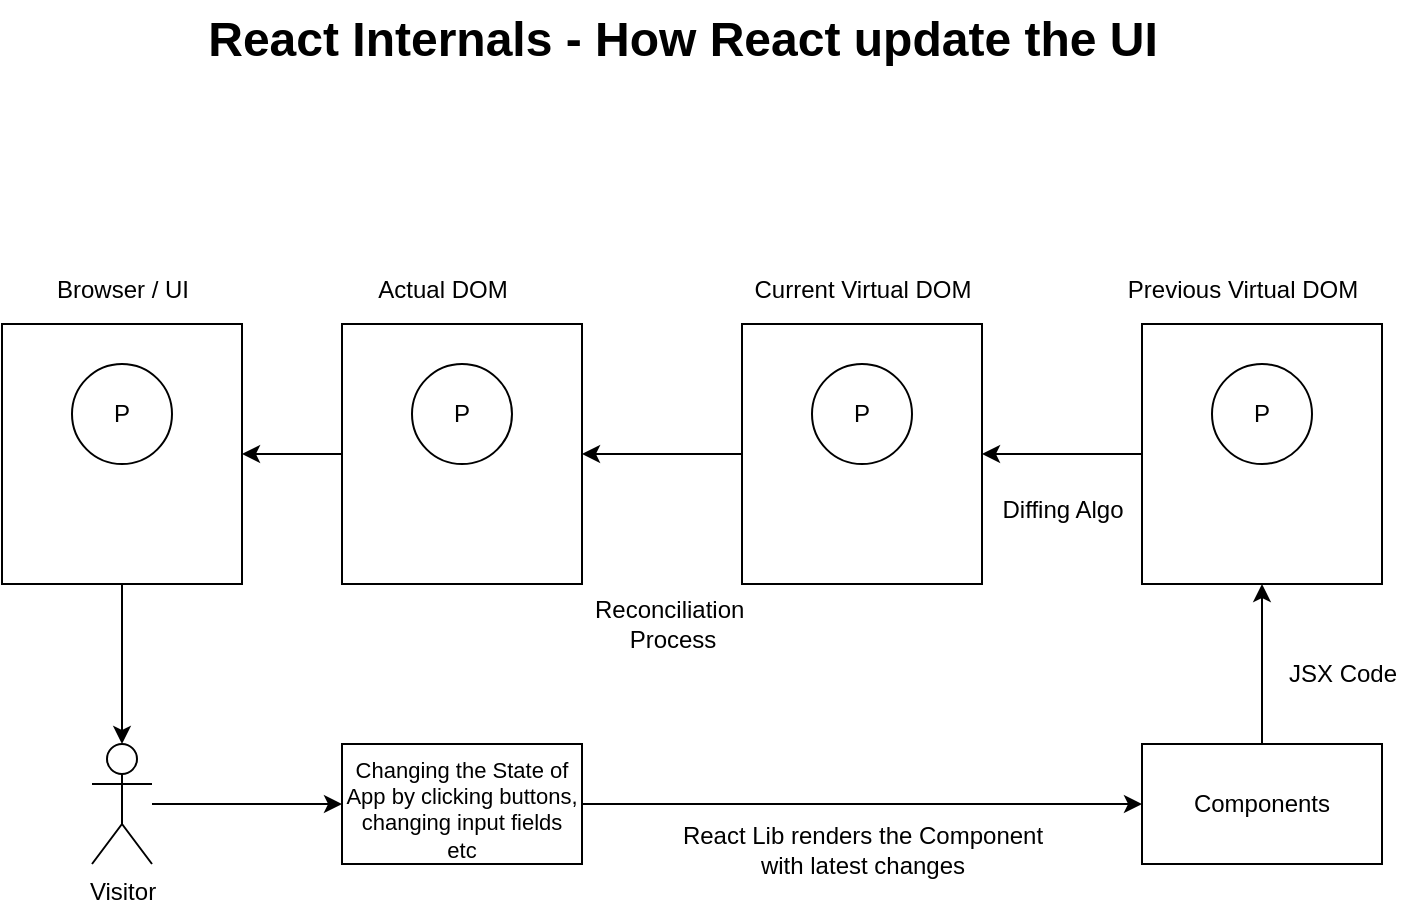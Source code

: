 <mxfile version="25.0.3" pages="6">
  <diagram name="Page-1" id="bw2ud7gdosZ28FKnyx6m">
    <mxGraphModel dx="564" dy="424" grid="1" gridSize="10" guides="1" tooltips="1" connect="1" arrows="1" fold="1" page="1" pageScale="1" pageWidth="827" pageHeight="1169" math="0" shadow="0">
      <root>
        <mxCell id="0" />
        <mxCell id="1" parent="0" />
        <mxCell id="mJqxoyIjNuxi6F1vPrHL-3" value="" style="edgeStyle=orthogonalEdgeStyle;rounded=0;orthogonalLoop=1;jettySize=auto;html=1;" edge="1" parent="1" source="mJqxoyIjNuxi6F1vPrHL-1" target="mJqxoyIjNuxi6F1vPrHL-2">
          <mxGeometry relative="1" as="geometry" />
        </mxCell>
        <mxCell id="mJqxoyIjNuxi6F1vPrHL-1" value="Components" style="rounded=0;whiteSpace=wrap;html=1;" vertex="1" parent="1">
          <mxGeometry x="620" y="442" width="120" height="60" as="geometry" />
        </mxCell>
        <mxCell id="mJqxoyIjNuxi6F1vPrHL-6" value="" style="edgeStyle=orthogonalEdgeStyle;rounded=0;orthogonalLoop=1;jettySize=auto;html=1;" edge="1" parent="1" source="mJqxoyIjNuxi6F1vPrHL-2" target="mJqxoyIjNuxi6F1vPrHL-5">
          <mxGeometry relative="1" as="geometry" />
        </mxCell>
        <mxCell id="mJqxoyIjNuxi6F1vPrHL-2" value="" style="whiteSpace=wrap;html=1;rounded=0;" vertex="1" parent="1">
          <mxGeometry x="620" y="232" width="120" height="130" as="geometry" />
        </mxCell>
        <mxCell id="mJqxoyIjNuxi6F1vPrHL-4" value="Previous Virtual DOM" style="text;html=1;align=center;verticalAlign=middle;resizable=0;points=[];autosize=1;strokeColor=none;fillColor=none;" vertex="1" parent="1">
          <mxGeometry x="600" y="200" width="140" height="30" as="geometry" />
        </mxCell>
        <mxCell id="mJqxoyIjNuxi6F1vPrHL-9" value="" style="edgeStyle=orthogonalEdgeStyle;rounded=0;orthogonalLoop=1;jettySize=auto;html=1;" edge="1" parent="1" source="mJqxoyIjNuxi6F1vPrHL-5" target="mJqxoyIjNuxi6F1vPrHL-8">
          <mxGeometry relative="1" as="geometry" />
        </mxCell>
        <mxCell id="mJqxoyIjNuxi6F1vPrHL-5" value="" style="whiteSpace=wrap;html=1;rounded=0;" vertex="1" parent="1">
          <mxGeometry x="420" y="232" width="120" height="130" as="geometry" />
        </mxCell>
        <mxCell id="mJqxoyIjNuxi6F1vPrHL-7" value="Current Virtual DOM" style="text;html=1;align=center;verticalAlign=middle;resizable=0;points=[];autosize=1;strokeColor=none;fillColor=none;" vertex="1" parent="1">
          <mxGeometry x="415" y="200" width="130" height="30" as="geometry" />
        </mxCell>
        <mxCell id="mJqxoyIjNuxi6F1vPrHL-12" value="" style="edgeStyle=orthogonalEdgeStyle;rounded=0;orthogonalLoop=1;jettySize=auto;html=1;" edge="1" parent="1" source="mJqxoyIjNuxi6F1vPrHL-8" target="mJqxoyIjNuxi6F1vPrHL-11">
          <mxGeometry relative="1" as="geometry" />
        </mxCell>
        <mxCell id="mJqxoyIjNuxi6F1vPrHL-8" value="" style="whiteSpace=wrap;html=1;rounded=0;" vertex="1" parent="1">
          <mxGeometry x="220" y="232" width="120" height="130" as="geometry" />
        </mxCell>
        <mxCell id="mJqxoyIjNuxi6F1vPrHL-10" value="Actual DOM" style="text;html=1;align=center;verticalAlign=middle;resizable=0;points=[];autosize=1;strokeColor=none;fillColor=none;" vertex="1" parent="1">
          <mxGeometry x="225" y="200" width="90" height="30" as="geometry" />
        </mxCell>
        <mxCell id="mJqxoyIjNuxi6F1vPrHL-11" value="" style="whiteSpace=wrap;html=1;rounded=0;" vertex="1" parent="1">
          <mxGeometry x="50" y="232" width="120" height="130" as="geometry" />
        </mxCell>
        <mxCell id="mJqxoyIjNuxi6F1vPrHL-13" value="Browser / UI" style="text;html=1;align=center;verticalAlign=middle;resizable=0;points=[];autosize=1;strokeColor=none;fillColor=none;" vertex="1" parent="1">
          <mxGeometry x="65" y="200" width="90" height="30" as="geometry" />
        </mxCell>
        <mxCell id="mJqxoyIjNuxi6F1vPrHL-14" value="JSX Code" style="text;html=1;align=center;verticalAlign=middle;resizable=0;points=[];autosize=1;strokeColor=none;fillColor=none;" vertex="1" parent="1">
          <mxGeometry x="680" y="392" width="80" height="30" as="geometry" />
        </mxCell>
        <mxCell id="mJqxoyIjNuxi6F1vPrHL-15" value="P" style="ellipse;whiteSpace=wrap;html=1;aspect=fixed;" vertex="1" parent="1">
          <mxGeometry x="655" y="252" width="50" height="50" as="geometry" />
        </mxCell>
        <mxCell id="mJqxoyIjNuxi6F1vPrHL-16" value="P" style="ellipse;whiteSpace=wrap;html=1;aspect=fixed;" vertex="1" parent="1">
          <mxGeometry x="455" y="252" width="50" height="50" as="geometry" />
        </mxCell>
        <mxCell id="mJqxoyIjNuxi6F1vPrHL-17" value="Diffing Algo" style="text;html=1;align=center;verticalAlign=middle;resizable=0;points=[];autosize=1;strokeColor=none;fillColor=none;" vertex="1" parent="1">
          <mxGeometry x="540" y="310" width="80" height="30" as="geometry" />
        </mxCell>
        <mxCell id="mJqxoyIjNuxi6F1vPrHL-18" value="P" style="ellipse;whiteSpace=wrap;html=1;aspect=fixed;" vertex="1" parent="1">
          <mxGeometry x="255" y="252" width="50" height="50" as="geometry" />
        </mxCell>
        <mxCell id="mJqxoyIjNuxi6F1vPrHL-19" value="Reconciliation&amp;nbsp;&lt;div&gt;Process&lt;/div&gt;" style="text;html=1;align=center;verticalAlign=middle;resizable=0;points=[];autosize=1;strokeColor=none;fillColor=none;" vertex="1" parent="1">
          <mxGeometry x="335" y="362" width="100" height="40" as="geometry" />
        </mxCell>
        <mxCell id="mJqxoyIjNuxi6F1vPrHL-20" value="P" style="ellipse;whiteSpace=wrap;html=1;aspect=fixed;" vertex="1" parent="1">
          <mxGeometry x="85" y="252" width="50" height="50" as="geometry" />
        </mxCell>
        <mxCell id="mJqxoyIjNuxi6F1vPrHL-24" value="" style="edgeStyle=orthogonalEdgeStyle;rounded=0;orthogonalLoop=1;jettySize=auto;html=1;" edge="1" parent="1" source="mJqxoyIjNuxi6F1vPrHL-21" target="mJqxoyIjNuxi6F1vPrHL-23">
          <mxGeometry relative="1" as="geometry" />
        </mxCell>
        <mxCell id="mJqxoyIjNuxi6F1vPrHL-21" value="Visitor" style="shape=umlActor;verticalLabelPosition=bottom;verticalAlign=top;html=1;outlineConnect=0;" vertex="1" parent="1">
          <mxGeometry x="95" y="442" width="30" height="60" as="geometry" />
        </mxCell>
        <mxCell id="mJqxoyIjNuxi6F1vPrHL-22" style="edgeStyle=orthogonalEdgeStyle;rounded=0;orthogonalLoop=1;jettySize=auto;html=1;exitX=0.5;exitY=1;exitDx=0;exitDy=0;entryX=0.5;entryY=0;entryDx=0;entryDy=0;entryPerimeter=0;" edge="1" parent="1" source="mJqxoyIjNuxi6F1vPrHL-11" target="mJqxoyIjNuxi6F1vPrHL-21">
          <mxGeometry relative="1" as="geometry" />
        </mxCell>
        <mxCell id="mJqxoyIjNuxi6F1vPrHL-25" style="edgeStyle=orthogonalEdgeStyle;rounded=0;orthogonalLoop=1;jettySize=auto;html=1;exitX=1;exitY=0.5;exitDx=0;exitDy=0;entryX=0;entryY=0.5;entryDx=0;entryDy=0;" edge="1" parent="1" source="mJqxoyIjNuxi6F1vPrHL-23" target="mJqxoyIjNuxi6F1vPrHL-1">
          <mxGeometry relative="1" as="geometry" />
        </mxCell>
        <mxCell id="mJqxoyIjNuxi6F1vPrHL-23" value="Changing the State of App by clicking buttons, changing input fields etc" style="whiteSpace=wrap;html=1;verticalAlign=top;fontSize=11;" vertex="1" parent="1">
          <mxGeometry x="220" y="442" width="120" height="60" as="geometry" />
        </mxCell>
        <mxCell id="mJqxoyIjNuxi6F1vPrHL-26" value="React Lib renders the Component&lt;div&gt;with latest changes&lt;/div&gt;" style="text;html=1;align=center;verticalAlign=middle;resizable=0;points=[];autosize=1;strokeColor=none;fillColor=none;" vertex="1" parent="1">
          <mxGeometry x="380" y="475" width="200" height="40" as="geometry" />
        </mxCell>
        <mxCell id="mJqxoyIjNuxi6F1vPrHL-27" value="React Internals - How React update the UI" style="text;strokeColor=none;fillColor=none;html=1;fontSize=24;fontStyle=1;verticalAlign=middle;align=center;" vertex="1" parent="1">
          <mxGeometry x="340" y="70" width="100" height="40" as="geometry" />
        </mxCell>
      </root>
    </mxGraphModel>
  </diagram>
  <diagram id="2SxyjmsW2n1Vcd3J5eCi" name="Page-2">
    <mxGraphModel dx="646" dy="372" grid="1" gridSize="10" guides="1" tooltips="1" connect="1" arrows="1" fold="1" page="1" pageScale="1" pageWidth="827" pageHeight="1169" math="0" shadow="0">
      <root>
        <mxCell id="0" />
        <mxCell id="1" parent="0" />
        <mxCell id="me8oOCgaztdUtZ2Ho4JB-3" value="" style="edgeStyle=orthogonalEdgeStyle;rounded=0;orthogonalLoop=1;jettySize=auto;html=1;" edge="1" parent="1" source="me8oOCgaztdUtZ2Ho4JB-1" target="me8oOCgaztdUtZ2Ho4JB-2">
          <mxGeometry relative="1" as="geometry" />
        </mxCell>
        <mxCell id="me8oOCgaztdUtZ2Ho4JB-1" value="npm start" style="text;html=1;align=center;verticalAlign=middle;resizable=0;points=[];autosize=1;strokeColor=none;fillColor=none;" vertex="1" parent="1">
          <mxGeometry x="105" y="178" width="70" height="30" as="geometry" />
        </mxCell>
        <mxCell id="me8oOCgaztdUtZ2Ho4JB-5" value="" style="edgeStyle=orthogonalEdgeStyle;rounded=0;orthogonalLoop=1;jettySize=auto;html=1;" edge="1" parent="1" source="me8oOCgaztdUtZ2Ho4JB-2" target="me8oOCgaztdUtZ2Ho4JB-4">
          <mxGeometry relative="1" as="geometry" />
        </mxCell>
        <mxCell id="me8oOCgaztdUtZ2Ho4JB-2" value="WebpackDevServer&lt;div&gt;localhost:3000&lt;/div&gt;" style="text;html=1;align=center;verticalAlign=middle;resizable=0;points=[];autosize=1;strokeColor=none;fillColor=none;" vertex="1" parent="1">
          <mxGeometry x="225" y="173" width="130" height="40" as="geometry" />
        </mxCell>
        <mxCell id="me8oOCgaztdUtZ2Ho4JB-7" value="" style="edgeStyle=orthogonalEdgeStyle;rounded=0;orthogonalLoop=1;jettySize=auto;html=1;" edge="1" parent="1" source="me8oOCgaztdUtZ2Ho4JB-4" target="me8oOCgaztdUtZ2Ho4JB-6">
          <mxGeometry relative="1" as="geometry" />
        </mxCell>
        <mxCell id="me8oOCgaztdUtZ2Ho4JB-4" value="loads public/index.html" style="text;html=1;align=center;verticalAlign=middle;resizable=0;points=[];autosize=1;strokeColor=none;fillColor=none;" vertex="1" parent="1">
          <mxGeometry x="430" y="178" width="140" height="30" as="geometry" />
        </mxCell>
        <mxCell id="me8oOCgaztdUtZ2Ho4JB-9" value="" style="edgeStyle=orthogonalEdgeStyle;rounded=0;orthogonalLoop=1;jettySize=auto;html=1;" edge="1" parent="1" source="me8oOCgaztdUtZ2Ho4JB-6" target="me8oOCgaztdUtZ2Ho4JB-8">
          <mxGeometry relative="1" as="geometry" />
        </mxCell>
        <mxCell id="me8oOCgaztdUtZ2Ho4JB-6" value="loads src/index.js" style="text;html=1;align=center;verticalAlign=middle;resizable=0;points=[];autosize=1;strokeColor=none;fillColor=none;" vertex="1" parent="1">
          <mxGeometry x="440" y="288" width="120" height="30" as="geometry" />
        </mxCell>
        <mxCell id="me8oOCgaztdUtZ2Ho4JB-8" value="loads src/App.js" style="text;html=1;align=center;verticalAlign=middle;resizable=0;points=[];autosize=1;strokeColor=none;fillColor=none;" vertex="1" parent="1">
          <mxGeometry x="245" y="288" width="110" height="30" as="geometry" />
        </mxCell>
      </root>
    </mxGraphModel>
  </diagram>
  <diagram id="aFvR_bAxHUtefHxj5gb2" name="Page-3">
    <mxGraphModel dx="623" dy="411" grid="1" gridSize="10" guides="1" tooltips="1" connect="1" arrows="1" fold="1" page="1" pageScale="1" pageWidth="827" pageHeight="1169" math="0" shadow="0">
      <root>
        <mxCell id="0" />
        <mxCell id="1" parent="0" />
        <mxCell id="g69RPVTtI5H7KuGbxuDv-3" value="" style="edgeStyle=orthogonalEdgeStyle;rounded=0;orthogonalLoop=1;jettySize=auto;html=1;" edge="1" parent="1" source="g69RPVTtI5H7KuGbxuDv-1" target="g69RPVTtI5H7KuGbxuDv-2">
          <mxGeometry relative="1" as="geometry" />
        </mxCell>
        <mxCell id="g69RPVTtI5H7KuGbxuDv-1" value="App Comp" style="rounded=0;whiteSpace=wrap;html=1;" vertex="1" parent="1">
          <mxGeometry x="354" y="70" width="120" height="60" as="geometry" />
        </mxCell>
        <mxCell id="g69RPVTtI5H7KuGbxuDv-6" value="" style="edgeStyle=orthogonalEdgeStyle;rounded=0;orthogonalLoop=1;jettySize=auto;html=1;" edge="1" parent="1" source="g69RPVTtI5H7KuGbxuDv-2" target="g69RPVTtI5H7KuGbxuDv-5">
          <mxGeometry relative="1" as="geometry" />
        </mxCell>
        <mxCell id="g69RPVTtI5H7KuGbxuDv-13" style="edgeStyle=orthogonalEdgeStyle;rounded=0;orthogonalLoop=1;jettySize=auto;html=1;exitX=0.5;exitY=1;exitDx=0;exitDy=0;entryX=0.5;entryY=0;entryDx=0;entryDy=0;" edge="1" parent="1" source="g69RPVTtI5H7KuGbxuDv-2" target="g69RPVTtI5H7KuGbxuDv-12">
          <mxGeometry relative="1" as="geometry" />
        </mxCell>
        <mxCell id="g69RPVTtI5H7KuGbxuDv-17" style="edgeStyle=orthogonalEdgeStyle;rounded=0;orthogonalLoop=1;jettySize=auto;html=1;exitX=0.5;exitY=1;exitDx=0;exitDy=0;" edge="1" parent="1" source="g69RPVTtI5H7KuGbxuDv-2" target="g69RPVTtI5H7KuGbxuDv-16">
          <mxGeometry relative="1" as="geometry" />
        </mxCell>
        <mxCell id="g69RPVTtI5H7KuGbxuDv-2" value="Expenses Comp" style="rounded=0;whiteSpace=wrap;html=1;" vertex="1" parent="1">
          <mxGeometry x="354" y="180" width="120" height="60" as="geometry" />
        </mxCell>
        <mxCell id="g69RPVTtI5H7KuGbxuDv-4" value="Array of Expenses" style="text;html=1;align=center;verticalAlign=middle;resizable=0;points=[];autosize=1;strokeColor=none;fillColor=none;" vertex="1" parent="1">
          <mxGeometry x="490" y="176" width="120" height="30" as="geometry" />
        </mxCell>
        <mxCell id="g69RPVTtI5H7KuGbxuDv-11" value="" style="edgeStyle=orthogonalEdgeStyle;rounded=0;orthogonalLoop=1;jettySize=auto;html=1;" edge="1" parent="1" source="g69RPVTtI5H7KuGbxuDv-5" target="g69RPVTtI5H7KuGbxuDv-10">
          <mxGeometry relative="1" as="geometry" />
        </mxCell>
        <mxCell id="g69RPVTtI5H7KuGbxuDv-5" value="ExpenseItem Comp" style="rounded=0;whiteSpace=wrap;html=1;" vertex="1" parent="1">
          <mxGeometry x="354" y="320" width="120" height="60" as="geometry" />
        </mxCell>
        <mxCell id="g69RPVTtI5H7KuGbxuDv-7" value="Props" style="text;html=1;align=center;verticalAlign=middle;resizable=0;points=[];autosize=1;strokeColor=none;fillColor=none;" vertex="1" parent="1">
          <mxGeometry x="364" y="248" width="50" height="30" as="geometry" />
        </mxCell>
        <mxCell id="g69RPVTtI5H7KuGbxuDv-8" value="deleteExpense (expenseId)" style="text;html=1;align=center;verticalAlign=middle;resizable=0;points=[];autosize=1;strokeColor=none;fillColor=none;" vertex="1" parent="1">
          <mxGeometry x="490" y="198" width="170" height="30" as="geometry" />
        </mxCell>
        <mxCell id="g69RPVTtI5H7KuGbxuDv-9" value="Lifting up the State" style="text;html=1;align=center;verticalAlign=middle;resizable=0;points=[];autosize=1;strokeColor=#6c8ebf;fillColor=#dae8fc;" vertex="1" parent="1">
          <mxGeometry x="120" y="248" width="120" height="30" as="geometry" />
        </mxCell>
        <mxCell id="g69RPVTtI5H7KuGbxuDv-10" value="ExpenseDate Comp" style="rounded=0;whiteSpace=wrap;html=1;" vertex="1" parent="1">
          <mxGeometry x="354" y="430" width="120" height="60" as="geometry" />
        </mxCell>
        <mxCell id="g69RPVTtI5H7KuGbxuDv-12" value="ExpenseForm Comp" style="rounded=0;whiteSpace=wrap;html=1;" vertex="1" parent="1">
          <mxGeometry x="515" y="320" width="120" height="60" as="geometry" />
        </mxCell>
        <mxCell id="g69RPVTtI5H7KuGbxuDv-14" value="addExpense(newExpense)" style="text;html=1;align=center;verticalAlign=middle;resizable=0;points=[];autosize=1;strokeColor=none;fillColor=none;" vertex="1" parent="1">
          <mxGeometry x="490" y="218" width="170" height="30" as="geometry" />
        </mxCell>
        <mxCell id="g69RPVTtI5H7KuGbxuDv-15" value="enteredTitle" style="text;html=1;align=center;verticalAlign=middle;resizable=0;points=[];autosize=1;strokeColor=none;fillColor=none;" vertex="1" parent="1">
          <mxGeometry x="650" y="320" width="90" height="30" as="geometry" />
        </mxCell>
        <mxCell id="g69RPVTtI5H7KuGbxuDv-16" value="Auth Comp&lt;div&gt;shouldComponentUpdate -&amp;gt; FALSE&lt;/div&gt;" style="rounded=0;whiteSpace=wrap;html=1;fillColor=#ffe6cc;strokeColor=#d79b00;" vertex="1" parent="1">
          <mxGeometry x="170" y="320" width="120" height="60" as="geometry" />
        </mxCell>
      </root>
    </mxGraphModel>
  </diagram>
  <diagram id="nmeWCDOlkSxkhJXna9bX" name="Page-4">
    <mxGraphModel dx="742" dy="473" grid="1" gridSize="10" guides="1" tooltips="1" connect="1" arrows="1" fold="1" page="1" pageScale="1" pageWidth="827" pageHeight="1169" math="0" shadow="0">
      <root>
        <mxCell id="0" />
        <mxCell id="1" parent="0" />
        <mxCell id="dOz2raNXv8DXTYgCD9VC-3" value="" style="edgeStyle=orthogonalEdgeStyle;rounded=0;orthogonalLoop=1;jettySize=auto;html=1;" edge="1" parent="1" source="dOz2raNXv8DXTYgCD9VC-1" target="dOz2raNXv8DXTYgCD9VC-2">
          <mxGeometry relative="1" as="geometry" />
        </mxCell>
        <mxCell id="dOz2raNXv8DXTYgCD9VC-25" style="edgeStyle=orthogonalEdgeStyle;rounded=0;orthogonalLoop=1;jettySize=auto;html=1;exitX=0.5;exitY=1;exitDx=0;exitDy=0;entryX=0;entryY=0.5;entryDx=0;entryDy=0;" edge="1" parent="1" source="dOz2raNXv8DXTYgCD9VC-1" target="dOz2raNXv8DXTYgCD9VC-24">
          <mxGeometry relative="1" as="geometry" />
        </mxCell>
        <mxCell id="dOz2raNXv8DXTYgCD9VC-1" value="App&amp;nbsp;" style="rounded=0;whiteSpace=wrap;html=1;" vertex="1" parent="1">
          <mxGeometry x="320" y="160" width="120" height="40" as="geometry" />
        </mxCell>
        <mxCell id="dOz2raNXv8DXTYgCD9VC-5" value="" style="edgeStyle=orthogonalEdgeStyle;rounded=0;orthogonalLoop=1;jettySize=auto;html=1;" edge="1" parent="1" source="dOz2raNXv8DXTYgCD9VC-2" target="dOz2raNXv8DXTYgCD9VC-4">
          <mxGeometry relative="1" as="geometry" />
        </mxCell>
        <mxCell id="dOz2raNXv8DXTYgCD9VC-7" style="edgeStyle=orthogonalEdgeStyle;rounded=0;orthogonalLoop=1;jettySize=auto;html=1;exitX=0.5;exitY=1;exitDx=0;exitDy=0;entryX=0.5;entryY=0;entryDx=0;entryDy=0;" edge="1" parent="1" source="dOz2raNXv8DXTYgCD9VC-2" target="dOz2raNXv8DXTYgCD9VC-6">
          <mxGeometry relative="1" as="geometry" />
        </mxCell>
        <mxCell id="dOz2raNXv8DXTYgCD9VC-2" value="Expenses" style="rounded=0;whiteSpace=wrap;html=1;" vertex="1" parent="1">
          <mxGeometry x="320" y="250" width="120" height="40" as="geometry" />
        </mxCell>
        <mxCell id="dOz2raNXv8DXTYgCD9VC-9" value="" style="edgeStyle=orthogonalEdgeStyle;rounded=0;orthogonalLoop=1;jettySize=auto;html=1;" edge="1" parent="1" source="dOz2raNXv8DXTYgCD9VC-4" target="dOz2raNXv8DXTYgCD9VC-8">
          <mxGeometry relative="1" as="geometry" />
        </mxCell>
        <mxCell id="dOz2raNXv8DXTYgCD9VC-4" value="ExpenseItem" style="rounded=0;whiteSpace=wrap;html=1;" vertex="1" parent="1">
          <mxGeometry x="240" y="350" width="120" height="40" as="geometry" />
        </mxCell>
        <mxCell id="dOz2raNXv8DXTYgCD9VC-6" value="ExpenseForm" style="rounded=0;whiteSpace=wrap;html=1;" vertex="1" parent="1">
          <mxGeometry x="400" y="350" width="120" height="40" as="geometry" />
        </mxCell>
        <mxCell id="dOz2raNXv8DXTYgCD9VC-11" value="" style="edgeStyle=orthogonalEdgeStyle;rounded=0;orthogonalLoop=1;jettySize=auto;html=1;" edge="1" parent="1" source="dOz2raNXv8DXTYgCD9VC-8" target="dOz2raNXv8DXTYgCD9VC-10">
          <mxGeometry relative="1" as="geometry" />
        </mxCell>
        <mxCell id="dOz2raNXv8DXTYgCD9VC-8" value="ExpenseFilter" style="rounded=0;whiteSpace=wrap;html=1;" vertex="1" parent="1">
          <mxGeometry x="240" y="450" width="120" height="40" as="geometry" />
        </mxCell>
        <mxCell id="dOz2raNXv8DXTYgCD9VC-10" value="Comp A" style="rounded=0;whiteSpace=wrap;html=1;fillColor=#e1d5e7;strokeColor=#9673a6;" vertex="1" parent="1">
          <mxGeometry x="240" y="530" width="120" height="40" as="geometry" />
        </mxCell>
        <mxCell id="dOz2raNXv8DXTYgCD9VC-12" value="Array of Expenses" style="text;html=1;align=center;verticalAlign=middle;resizable=0;points=[];autosize=1;strokeColor=none;fillColor=none;" vertex="1" parent="1">
          <mxGeometry x="190" y="255" width="120" height="30" as="geometry" />
        </mxCell>
        <mxCell id="dOz2raNXv8DXTYgCD9VC-13" value="" style="endArrow=classic;html=1;rounded=0;" edge="1" parent="1">
          <mxGeometry width="50" height="50" relative="1" as="geometry">
            <mxPoint x="160" y="240" as="sourcePoint" />
            <mxPoint x="160" y="560" as="targetPoint" />
          </mxGeometry>
        </mxCell>
        <mxCell id="dOz2raNXv8DXTYgCD9VC-14" value="Props" style="text;html=1;align=center;verticalAlign=middle;resizable=0;points=[];autosize=1;strokeColor=none;fillColor=none;" vertex="1" parent="1">
          <mxGeometry x="225" y="298" width="50" height="30" as="geometry" />
        </mxCell>
        <mxCell id="dOz2raNXv8DXTYgCD9VC-15" value="Props" style="text;html=1;align=center;verticalAlign=middle;resizable=0;points=[];autosize=1;strokeColor=none;fillColor=none;" vertex="1" parent="1">
          <mxGeometry x="225" y="398" width="50" height="30" as="geometry" />
        </mxCell>
        <mxCell id="dOz2raNXv8DXTYgCD9VC-16" value="Props" style="text;html=1;align=center;verticalAlign=middle;resizable=0;points=[];autosize=1;strokeColor=none;fillColor=none;" vertex="1" parent="1">
          <mxGeometry x="225" y="488" width="50" height="30" as="geometry" />
        </mxCell>
        <mxCell id="dOz2raNXv8DXTYgCD9VC-17" value="Prop-Drilling" style="text;html=1;align=center;verticalAlign=middle;resizable=0;points=[];autosize=1;strokeColor=#b85450;fillColor=#f8cecc;" vertex="1" parent="1">
          <mxGeometry x="75" y="178" width="90" height="30" as="geometry" />
        </mxCell>
        <mxCell id="dOz2raNXv8DXTYgCD9VC-19" style="edgeStyle=orthogonalEdgeStyle;rounded=0;orthogonalLoop=1;jettySize=auto;html=1;exitX=0;exitY=0;exitDx=0;exitDy=0;entryX=1;entryY=0.5;entryDx=0;entryDy=0;" edge="1" parent="1" source="dOz2raNXv8DXTYgCD9VC-18" target="dOz2raNXv8DXTYgCD9VC-2">
          <mxGeometry relative="1" as="geometry" />
        </mxCell>
        <mxCell id="dOz2raNXv8DXTYgCD9VC-21" style="edgeStyle=orthogonalEdgeStyle;rounded=0;orthogonalLoop=1;jettySize=auto;html=1;exitX=0.5;exitY=1;exitDx=0;exitDy=0;entryX=1;entryY=0.5;entryDx=0;entryDy=0;" edge="1" parent="1" source="dOz2raNXv8DXTYgCD9VC-18" target="dOz2raNXv8DXTYgCD9VC-10">
          <mxGeometry relative="1" as="geometry" />
        </mxCell>
        <mxCell id="dOz2raNXv8DXTYgCD9VC-18" value="&lt;div&gt;Context&lt;/div&gt;&lt;div&gt;&lt;b&gt;Expenses Coll&lt;/b&gt;&lt;/div&gt;" style="ellipse;whiteSpace=wrap;html=1;" vertex="1" parent="1">
          <mxGeometry x="650" y="270" width="120" height="80" as="geometry" />
        </mxCell>
        <mxCell id="dOz2raNXv8DXTYgCD9VC-20" value="Provider" style="text;html=1;align=center;verticalAlign=middle;resizable=0;points=[];autosize=1;strokeColor=none;fillColor=none;" vertex="1" parent="1">
          <mxGeometry x="505" y="238" width="70" height="30" as="geometry" />
        </mxCell>
        <mxCell id="dOz2raNXv8DXTYgCD9VC-22" value="Consumer" style="text;html=1;align=center;verticalAlign=middle;resizable=0;points=[];autosize=1;strokeColor=none;fillColor=none;" vertex="1" parent="1">
          <mxGeometry x="480" y="518" width="80" height="30" as="geometry" />
        </mxCell>
        <mxCell id="dOz2raNXv8DXTYgCD9VC-23" value="Text" style="text;html=1;align=center;verticalAlign=middle;resizable=0;points=[];autosize=1;strokeColor=none;fillColor=none;" vertex="1" parent="1">
          <mxGeometry x="245" y="628" width="50" height="30" as="geometry" />
        </mxCell>
        <mxCell id="dOz2raNXv8DXTYgCD9VC-24" value="Playground" style="rounded=0;whiteSpace=wrap;html=1;" vertex="1" parent="1">
          <mxGeometry x="590" y="208" width="120" height="60" as="geometry" />
        </mxCell>
      </root>
    </mxGraphModel>
  </diagram>
  <diagram id="qptKvCxJ7QbCkGOdaUDi" name="Page-5">
    <mxGraphModel dx="527" dy="325" grid="1" gridSize="10" guides="1" tooltips="1" connect="1" arrows="1" fold="1" page="1" pageScale="1" pageWidth="827" pageHeight="1169" math="0" shadow="0">
      <root>
        <mxCell id="0" />
        <mxCell id="1" parent="0" />
        <mxCell id="5x4gPJH2RH0ORvlxTTNd-3" value="" style="edgeStyle=orthogonalEdgeStyle;rounded=0;orthogonalLoop=1;jettySize=auto;html=1;" edge="1" parent="1" source="5x4gPJH2RH0ORvlxTTNd-1" target="5x4gPJH2RH0ORvlxTTNd-2">
          <mxGeometry relative="1" as="geometry" />
        </mxCell>
        <mxCell id="5x4gPJH2RH0ORvlxTTNd-1" value="Component" style="rounded=0;whiteSpace=wrap;html=1;" vertex="1" parent="1">
          <mxGeometry x="228" y="170" width="120" height="60" as="geometry" />
        </mxCell>
        <mxCell id="5x4gPJH2RH0ORvlxTTNd-7" value="" style="edgeStyle=orthogonalEdgeStyle;rounded=0;orthogonalLoop=1;jettySize=auto;html=1;" edge="1" parent="1" source="5x4gPJH2RH0ORvlxTTNd-2" target="5x4gPJH2RH0ORvlxTTNd-6">
          <mxGeometry relative="1" as="geometry" />
        </mxCell>
        <mxCell id="5x4gPJH2RH0ORvlxTTNd-2" value="Actions" style="rounded=0;whiteSpace=wrap;html=1;" vertex="1" parent="1">
          <mxGeometry x="228" y="310" width="120" height="60" as="geometry" />
        </mxCell>
        <mxCell id="5x4gPJH2RH0ORvlxTTNd-4" value="dispatch ()" style="text;html=1;align=center;verticalAlign=middle;resizable=0;points=[];autosize=1;strokeColor=none;fillColor=none;" vertex="1" parent="1">
          <mxGeometry x="298" y="258" width="80" height="30" as="geometry" />
        </mxCell>
        <mxCell id="5x4gPJH2RH0ORvlxTTNd-5" value="{ type : &quot;&quot;, payload? : &quot;&quot; }" style="text;html=1;align=center;verticalAlign=middle;resizable=0;points=[];autosize=1;strokeColor=none;fillColor=none;" vertex="1" parent="1">
          <mxGeometry x="213" y="370" width="150" height="30" as="geometry" />
        </mxCell>
        <mxCell id="5x4gPJH2RH0ORvlxTTNd-9" style="edgeStyle=orthogonalEdgeStyle;rounded=0;orthogonalLoop=1;jettySize=auto;html=1;exitX=0.5;exitY=0;exitDx=0;exitDy=0;entryX=1;entryY=0.5;entryDx=0;entryDy=0;" edge="1" parent="1" source="5x4gPJH2RH0ORvlxTTNd-6" target="5x4gPJH2RH0ORvlxTTNd-1">
          <mxGeometry relative="1" as="geometry" />
        </mxCell>
        <mxCell id="5x4gPJH2RH0ORvlxTTNd-6" value="Reducer" style="rounded=0;whiteSpace=wrap;html=1;" vertex="1" parent="1">
          <mxGeometry x="468" y="310" width="120" height="60" as="geometry" />
        </mxCell>
        <mxCell id="5x4gPJH2RH0ORvlxTTNd-8" value="Pure Function" style="text;html=1;align=center;verticalAlign=middle;resizable=0;points=[];autosize=1;strokeColor=none;fillColor=none;" vertex="1" parent="1">
          <mxGeometry x="482" y="370" width="100" height="30" as="geometry" />
        </mxCell>
        <mxCell id="5x4gPJH2RH0ORvlxTTNd-10" value="returned state by reducer" style="text;html=1;align=center;verticalAlign=middle;resizable=0;points=[];autosize=1;strokeColor=none;fillColor=none;" vertex="1" parent="1">
          <mxGeometry x="363" y="170" width="160" height="30" as="geometry" />
        </mxCell>
        <mxCell id="5x4gPJH2RH0ORvlxTTNd-11" value="(state, action) =&amp;gt; newState" style="text;html=1;align=center;verticalAlign=middle;resizable=0;points=[];autosize=1;strokeColor=none;fillColor=none;" vertex="1" parent="1">
          <mxGeometry x="443" y="388" width="170" height="30" as="geometry" />
        </mxCell>
        <mxCell id="5x4gPJH2RH0ORvlxTTNd-12" value="useReducer Hook" style="text;strokeColor=none;fillColor=none;html=1;fontSize=24;fontStyle=1;verticalAlign=middle;align=center;" vertex="1" parent="1">
          <mxGeometry x="340" y="80" width="100" height="40" as="geometry" />
        </mxCell>
      </root>
    </mxGraphModel>
  </diagram>
  <diagram id="kVLi4t28AhGUJLeoRl2L" name="Page-6">
    <mxGraphModel dx="646" dy="398" grid="1" gridSize="10" guides="1" tooltips="1" connect="1" arrows="1" fold="1" page="1" pageScale="1" pageWidth="827" pageHeight="1169" math="0" shadow="0">
      <root>
        <mxCell id="0" />
        <mxCell id="1" parent="0" />
        <mxCell id="y_RQOoTod1nZN34Bn7Gl-1" value="" style="whiteSpace=wrap;html=1;aspect=fixed;" vertex="1" parent="1">
          <mxGeometry x="280" y="200" width="220" height="220" as="geometry" />
        </mxCell>
        <mxCell id="y_RQOoTod1nZN34Bn7Gl-2" value="http://www.my-domain.com/products" style="rounded=0;whiteSpace=wrap;html=1;" vertex="1" parent="1">
          <mxGeometry x="294" y="210" width="196" height="30" as="geometry" />
        </mxCell>
        <mxCell id="y_RQOoTod1nZN34Bn7Gl-3" value="Home" style="rounded=0;whiteSpace=wrap;html=1;" vertex="1" parent="1">
          <mxGeometry x="70" y="320" width="120" height="60" as="geometry" />
        </mxCell>
        <mxCell id="y_RQOoTod1nZN34Bn7Gl-4" value="ContactUs" style="rounded=0;whiteSpace=wrap;html=1;" vertex="1" parent="1">
          <mxGeometry x="590" y="480" width="120" height="60" as="geometry" />
        </mxCell>
        <mxCell id="y_RQOoTod1nZN34Bn7Gl-5" value="Products" style="rounded=0;whiteSpace=wrap;html=1;" vertex="1" parent="1">
          <mxGeometry x="334" y="310" width="120" height="60" as="geometry" />
        </mxCell>
        <mxCell id="y_RQOoTod1nZN34Bn7Gl-6" value="Services" style="rounded=0;whiteSpace=wrap;html=1;" vertex="1" parent="1">
          <mxGeometry x="590" y="410" width="120" height="60" as="geometry" />
        </mxCell>
        <UserObject label="Home" link="https://www.draw.io" id="y_RQOoTod1nZN34Bn7Gl-7">
          <mxCell style="text;html=1;strokeColor=none;fillColor=none;whiteSpace=wrap;align=center;verticalAlign=middle;fontColor=#0000EE;fontStyle=4;" vertex="1" parent="1">
            <mxGeometry x="294" y="250" width="60" height="40" as="geometry" />
          </mxCell>
        </UserObject>
        <UserObject label="Poducts" link="https://www.draw.io" id="y_RQOoTod1nZN34Bn7Gl-9">
          <mxCell style="text;html=1;strokeColor=none;fillColor=none;whiteSpace=wrap;align=center;verticalAlign=middle;fontColor=#0000EE;fontStyle=4;" vertex="1" parent="1">
            <mxGeometry x="364" y="250" width="60" height="40" as="geometry" />
          </mxCell>
        </UserObject>
        <UserObject label="Contact" link="https://www.draw.io" id="y_RQOoTod1nZN34Bn7Gl-10">
          <mxCell style="text;html=1;strokeColor=none;fillColor=none;whiteSpace=wrap;align=center;verticalAlign=middle;fontColor=#0000EE;fontStyle=4;" vertex="1" parent="1">
            <mxGeometry x="440" y="250" width="60" height="40" as="geometry" />
          </mxCell>
        </UserObject>
        <mxCell id="y_RQOoTod1nZN34Bn7Gl-11" value="http://www.my-domain.com/products/109/overview" style="text;html=1;align=center;verticalAlign=middle;resizable=0;points=[];autosize=1;strokeColor=none;fillColor=none;" vertex="1" parent="1">
          <mxGeometry x="179" y="470" width="290" height="30" as="geometry" />
        </mxCell>
      </root>
    </mxGraphModel>
  </diagram>
</mxfile>
